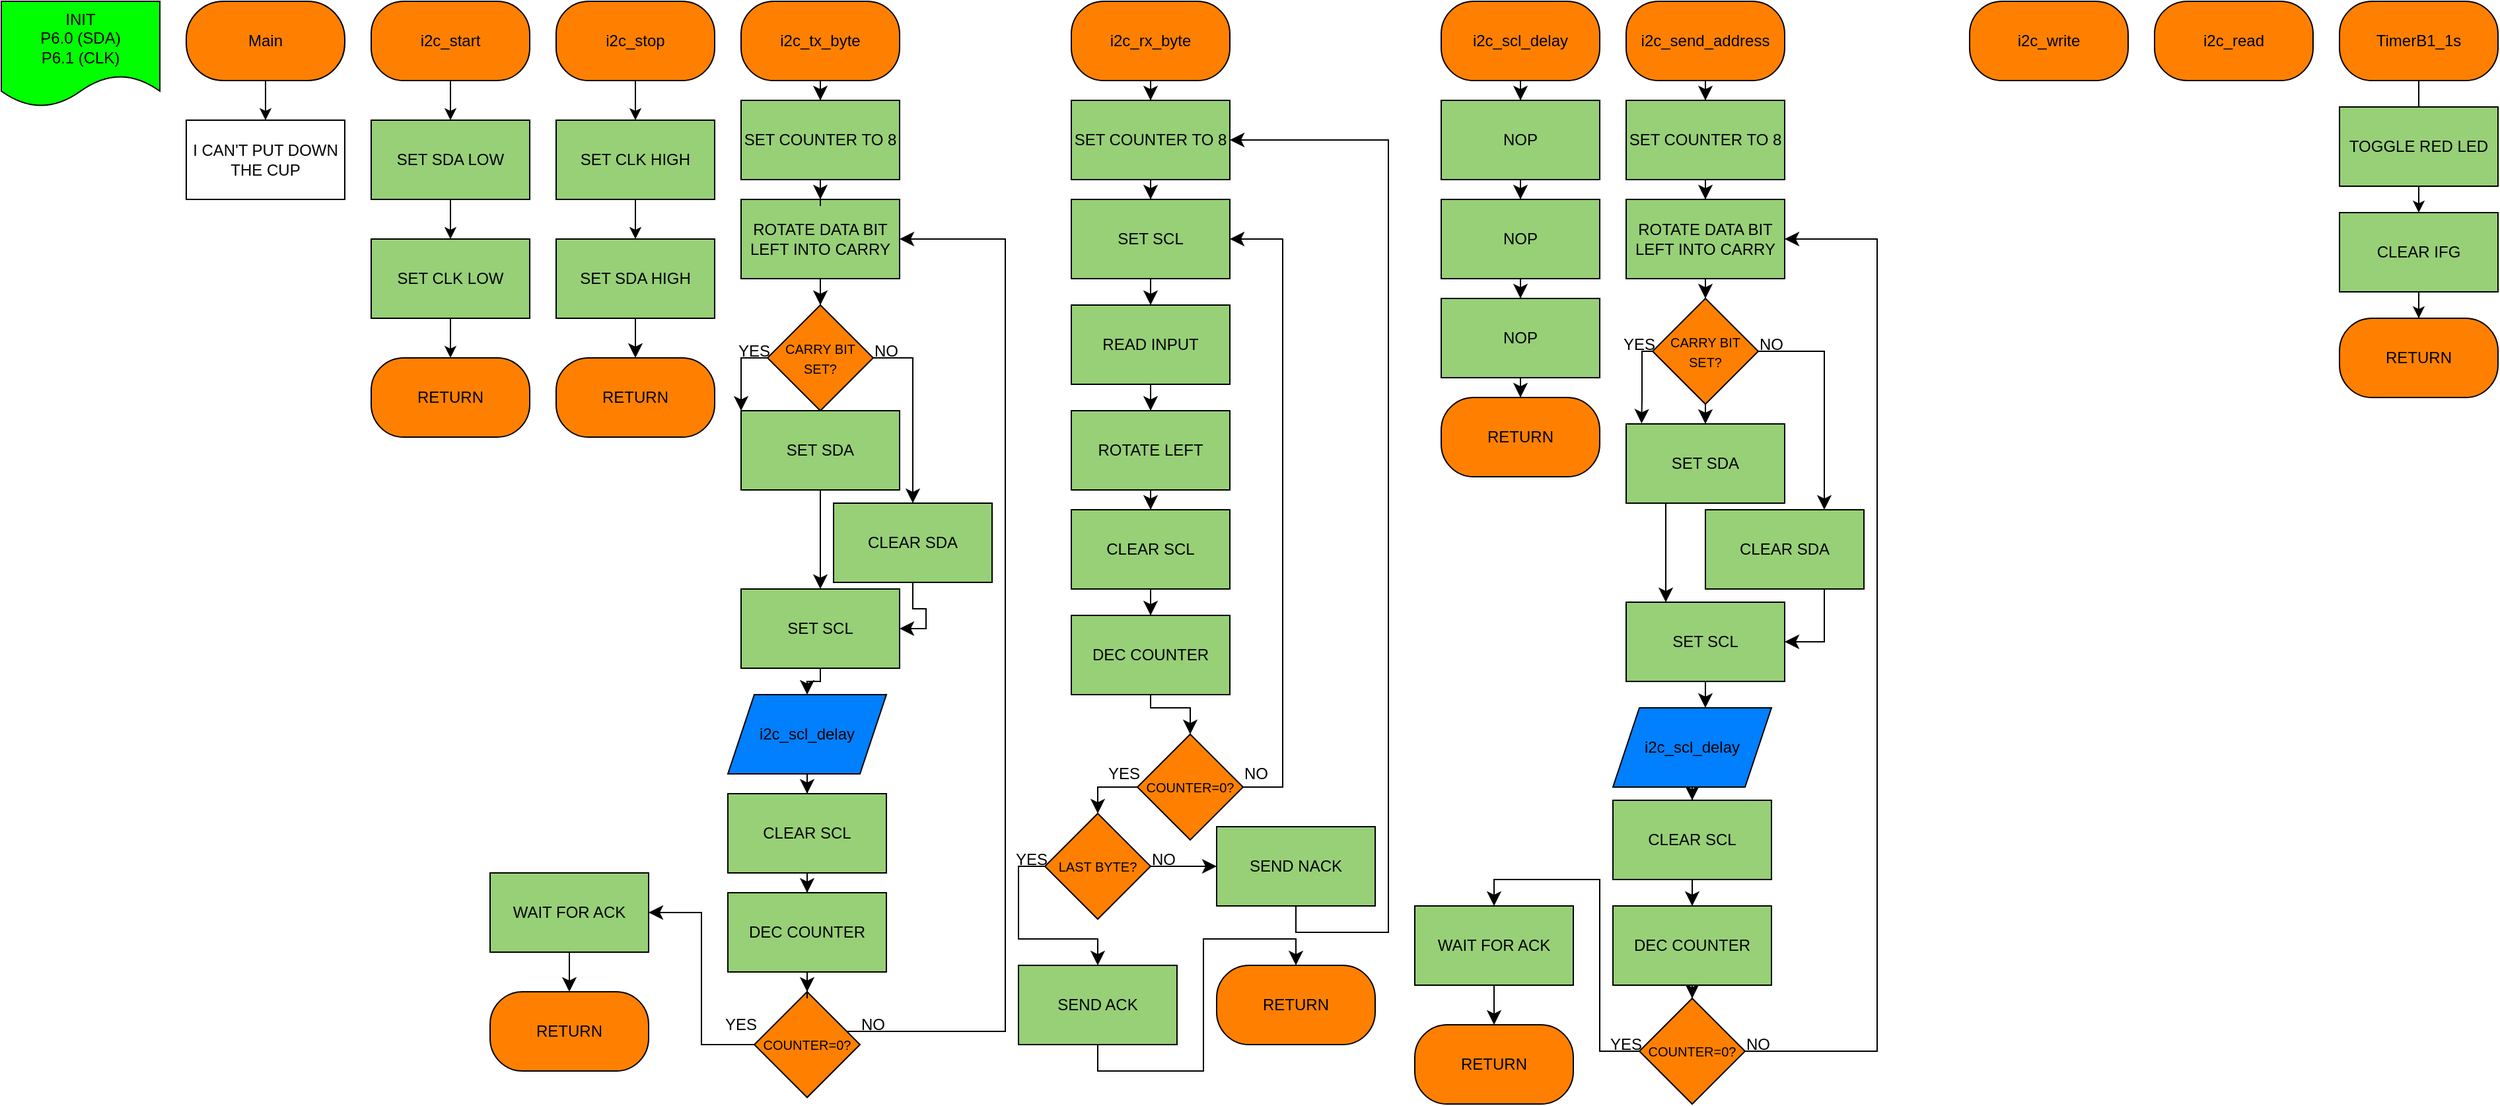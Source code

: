 <mxfile version="26.0.11">
  <diagram id="ZB9_9dqbAY-_XV-jaa4e" name="Page-1">
    <mxGraphModel dx="611" dy="388" grid="1" gridSize="10" guides="1" tooltips="1" connect="1" arrows="1" fold="1" page="1" pageScale="1" pageWidth="1100" pageHeight="850" math="0" shadow="0">
      <root>
        <mxCell id="0" />
        <mxCell id="1" parent="0" />
        <mxCell id="V0P0ZIPA3X6Gqzg_is91-1" value="I CAN&#39;T PUT DOWN THE CUP" style="rounded=0;whiteSpace=wrap;html=1;" parent="1" vertex="1">
          <mxGeometry x="140" y="105" width="120" height="60" as="geometry" />
        </mxCell>
        <mxCell id="RWEaB8NZT3KyRUcJoQo4-1" value="INIT&lt;div&gt;P6.0 (SDA)&lt;/div&gt;&lt;div&gt;P6.1 (CLK)&lt;/div&gt;" style="shape=document;whiteSpace=wrap;html=1;boundedLbl=1;fillColor=#00FF00;rounded=0;" parent="1" vertex="1">
          <mxGeometry y="15" width="120" height="80" as="geometry" />
        </mxCell>
        <mxCell id="RWEaB8NZT3KyRUcJoQo4-5" value="" style="edgeStyle=orthogonalEdgeStyle;rounded=0;orthogonalLoop=1;jettySize=auto;html=1;" parent="1" source="RWEaB8NZT3KyRUcJoQo4-2" target="V0P0ZIPA3X6Gqzg_is91-1" edge="1">
          <mxGeometry relative="1" as="geometry" />
        </mxCell>
        <mxCell id="RWEaB8NZT3KyRUcJoQo4-2" value="Main" style="rounded=1;whiteSpace=wrap;html=1;fillColor=#FF8000;arcSize=47;" parent="1" vertex="1">
          <mxGeometry x="140" y="15" width="120" height="60" as="geometry" />
        </mxCell>
        <mxCell id="RWEaB8NZT3KyRUcJoQo4-18" value="" style="edgeStyle=orthogonalEdgeStyle;rounded=0;orthogonalLoop=1;jettySize=auto;html=1;" parent="1" source="RWEaB8NZT3KyRUcJoQo4-3" target="RWEaB8NZT3KyRUcJoQo4-4" edge="1">
          <mxGeometry relative="1" as="geometry" />
        </mxCell>
        <mxCell id="RWEaB8NZT3KyRUcJoQo4-3" value="i2c_start" style="rounded=1;whiteSpace=wrap;html=1;fillColor=#FF8000;arcSize=41;" parent="1" vertex="1">
          <mxGeometry x="280" y="15" width="120" height="60" as="geometry" />
        </mxCell>
        <mxCell id="RWEaB8NZT3KyRUcJoQo4-19" value="" style="edgeStyle=orthogonalEdgeStyle;rounded=0;orthogonalLoop=1;jettySize=auto;html=1;" parent="1" source="RWEaB8NZT3KyRUcJoQo4-4" edge="1">
          <mxGeometry relative="1" as="geometry">
            <mxPoint x="340" y="195" as="targetPoint" />
          </mxGeometry>
        </mxCell>
        <mxCell id="RWEaB8NZT3KyRUcJoQo4-4" value="SET SDA LOW" style="rounded=0;whiteSpace=wrap;html=1;fillColor=#97D077;" parent="1" vertex="1">
          <mxGeometry x="280" y="105" width="120" height="60" as="geometry" />
        </mxCell>
        <mxCell id="RWEaB8NZT3KyRUcJoQo4-21" value="" style="edgeStyle=orthogonalEdgeStyle;rounded=0;orthogonalLoop=1;jettySize=auto;html=1;" parent="1" source="RWEaB8NZT3KyRUcJoQo4-7" target="RWEaB8NZT3KyRUcJoQo4-8" edge="1">
          <mxGeometry relative="1" as="geometry" />
        </mxCell>
        <mxCell id="RWEaB8NZT3KyRUcJoQo4-7" value="SET CLK LOW" style="rounded=0;whiteSpace=wrap;html=1;fillColor=#97D077;" parent="1" vertex="1">
          <mxGeometry x="280" y="195" width="120" height="60" as="geometry" />
        </mxCell>
        <mxCell id="RWEaB8NZT3KyRUcJoQo4-8" value="RETURN" style="rounded=1;whiteSpace=wrap;html=1;fillColor=#FF8000;arcSize=41;" parent="1" vertex="1">
          <mxGeometry x="280" y="285" width="120" height="60" as="geometry" />
        </mxCell>
        <mxCell id="RWEaB8NZT3KyRUcJoQo4-14" value="" style="edgeStyle=orthogonalEdgeStyle;rounded=0;orthogonalLoop=1;jettySize=auto;html=1;" parent="1" source="RWEaB8NZT3KyRUcJoQo4-9" target="RWEaB8NZT3KyRUcJoQo4-10" edge="1">
          <mxGeometry relative="1" as="geometry" />
        </mxCell>
        <mxCell id="RWEaB8NZT3KyRUcJoQo4-9" value="i2c_stop" style="rounded=1;whiteSpace=wrap;html=1;fillColor=#FF8000;arcSize=41;" parent="1" vertex="1">
          <mxGeometry x="420" y="15" width="120" height="60" as="geometry" />
        </mxCell>
        <mxCell id="RWEaB8NZT3KyRUcJoQo4-22" value="" style="edgeStyle=orthogonalEdgeStyle;rounded=0;orthogonalLoop=1;jettySize=auto;html=1;" parent="1" source="RWEaB8NZT3KyRUcJoQo4-10" target="RWEaB8NZT3KyRUcJoQo4-12" edge="1">
          <mxGeometry relative="1" as="geometry" />
        </mxCell>
        <mxCell id="RWEaB8NZT3KyRUcJoQo4-10" value="SET CLK HIGH" style="rounded=0;whiteSpace=wrap;html=1;fillColor=#97D077;" parent="1" vertex="1">
          <mxGeometry x="420" y="105" width="120" height="60" as="geometry" />
        </mxCell>
        <mxCell id="65lleJ2DIW4iTAMdxGEV-1" value="" style="edgeStyle=none;curved=1;rounded=0;orthogonalLoop=1;jettySize=auto;html=1;fontSize=12;startSize=8;endSize=8;" edge="1" parent="1" source="RWEaB8NZT3KyRUcJoQo4-12" target="RWEaB8NZT3KyRUcJoQo4-13">
          <mxGeometry relative="1" as="geometry" />
        </mxCell>
        <mxCell id="RWEaB8NZT3KyRUcJoQo4-12" value="SET SDA HIGH" style="rounded=0;whiteSpace=wrap;html=1;fillColor=#97D077;" parent="1" vertex="1">
          <mxGeometry x="420" y="195" width="120" height="60" as="geometry" />
        </mxCell>
        <mxCell id="RWEaB8NZT3KyRUcJoQo4-13" value="RETURN" style="rounded=1;whiteSpace=wrap;html=1;fillColor=#FF8000;arcSize=41;" parent="1" vertex="1">
          <mxGeometry x="420" y="285" width="120" height="60" as="geometry" />
        </mxCell>
        <mxCell id="65lleJ2DIW4iTAMdxGEV-54" value="" style="edgeStyle=orthogonalEdgeStyle;shape=connector;curved=0;rounded=0;orthogonalLoop=1;jettySize=auto;html=1;strokeColor=default;align=center;verticalAlign=middle;fontFamily=Helvetica;fontSize=12;fontColor=default;labelBackgroundColor=default;startSize=8;endArrow=classic;endSize=8;" edge="1" parent="1" source="RWEaB8NZT3KyRUcJoQo4-27" target="65lleJ2DIW4iTAMdxGEV-44">
          <mxGeometry relative="1" as="geometry" />
        </mxCell>
        <mxCell id="RWEaB8NZT3KyRUcJoQo4-27" value="i2c_tx_byte" style="rounded=1;whiteSpace=wrap;html=1;fillColor=#FF8000;arcSize=41;" parent="1" vertex="1">
          <mxGeometry x="560" y="15" width="120" height="60" as="geometry" />
        </mxCell>
        <mxCell id="65lleJ2DIW4iTAMdxGEV-97" style="edgeStyle=orthogonalEdgeStyle;shape=connector;curved=0;rounded=0;orthogonalLoop=1;jettySize=auto;html=1;entryX=0.5;entryY=0;entryDx=0;entryDy=0;strokeColor=default;align=center;verticalAlign=middle;fontFamily=Helvetica;fontSize=12;fontColor=default;labelBackgroundColor=default;startSize=8;endArrow=classic;endSize=8;" edge="1" parent="1" source="RWEaB8NZT3KyRUcJoQo4-28" target="65lleJ2DIW4iTAMdxGEV-60">
          <mxGeometry relative="1" as="geometry" />
        </mxCell>
        <mxCell id="RWEaB8NZT3KyRUcJoQo4-28" value="i2c_rx_byte" style="rounded=1;whiteSpace=wrap;html=1;fillColor=#FF8000;arcSize=41;" parent="1" vertex="1">
          <mxGeometry x="810" y="15" width="120" height="60" as="geometry" />
        </mxCell>
        <mxCell id="65lleJ2DIW4iTAMdxGEV-104" style="edgeStyle=orthogonalEdgeStyle;shape=connector;curved=0;rounded=0;orthogonalLoop=1;jettySize=auto;html=1;entryX=0.5;entryY=0;entryDx=0;entryDy=0;strokeColor=default;align=center;verticalAlign=middle;fontFamily=Helvetica;fontSize=12;fontColor=default;labelBackgroundColor=default;startSize=8;endArrow=classic;endSize=8;" edge="1" parent="1" source="RWEaB8NZT3KyRUcJoQo4-30" target="65lleJ2DIW4iTAMdxGEV-98">
          <mxGeometry relative="1" as="geometry" />
        </mxCell>
        <mxCell id="RWEaB8NZT3KyRUcJoQo4-30" value="i2c_scl_delay" style="rounded=1;whiteSpace=wrap;html=1;fillColor=#FF8000;arcSize=41;" parent="1" vertex="1">
          <mxGeometry x="1090" y="15" width="120" height="60" as="geometry" />
        </mxCell>
        <mxCell id="65lleJ2DIW4iTAMdxGEV-125" style="edgeStyle=orthogonalEdgeStyle;shape=connector;curved=0;rounded=0;orthogonalLoop=1;jettySize=auto;html=1;entryX=0.5;entryY=0;entryDx=0;entryDy=0;strokeColor=default;align=center;verticalAlign=middle;fontFamily=Helvetica;fontSize=12;fontColor=default;labelBackgroundColor=default;startSize=8;endArrow=classic;endSize=8;" edge="1" parent="1" source="RWEaB8NZT3KyRUcJoQo4-31" target="65lleJ2DIW4iTAMdxGEV-109">
          <mxGeometry relative="1" as="geometry" />
        </mxCell>
        <mxCell id="RWEaB8NZT3KyRUcJoQo4-31" value="i2c_send_address" style="rounded=1;whiteSpace=wrap;html=1;fillColor=#FF8000;arcSize=41;" parent="1" vertex="1">
          <mxGeometry x="1230" y="15" width="120" height="60" as="geometry" />
        </mxCell>
        <mxCell id="RWEaB8NZT3KyRUcJoQo4-32" value="i2c_write" style="rounded=1;whiteSpace=wrap;html=1;fillColor=#FF8000;arcSize=41;" parent="1" vertex="1">
          <mxGeometry x="1490" y="15" width="120" height="60" as="geometry" />
        </mxCell>
        <mxCell id="RWEaB8NZT3KyRUcJoQo4-33" value="i2c_read" style="rounded=1;whiteSpace=wrap;html=1;fillColor=#FF8000;arcSize=41;" parent="1" vertex="1">
          <mxGeometry x="1630" y="15" width="120" height="60" as="geometry" />
        </mxCell>
        <mxCell id="RWEaB8NZT3KyRUcJoQo4-38" value="" style="edgeStyle=orthogonalEdgeStyle;rounded=0;orthogonalLoop=1;jettySize=auto;html=1;" parent="1" source="RWEaB8NZT3KyRUcJoQo4-34" target="RWEaB8NZT3KyRUcJoQo4-36" edge="1">
          <mxGeometry relative="1" as="geometry" />
        </mxCell>
        <mxCell id="RWEaB8NZT3KyRUcJoQo4-34" value="TimerB1_1s" style="rounded=1;whiteSpace=wrap;html=1;fillColor=#FF8000;arcSize=41;" parent="1" vertex="1">
          <mxGeometry x="1770" y="15" width="120" height="60" as="geometry" />
        </mxCell>
        <mxCell id="RWEaB8NZT3KyRUcJoQo4-35" value="TOGGLE RED LED" style="rounded=0;whiteSpace=wrap;html=1;fillColor=#97D077;" parent="1" vertex="1">
          <mxGeometry x="1770" y="95" width="120" height="60" as="geometry" />
        </mxCell>
        <mxCell id="RWEaB8NZT3KyRUcJoQo4-39" value="" style="edgeStyle=orthogonalEdgeStyle;rounded=0;orthogonalLoop=1;jettySize=auto;html=1;" parent="1" source="RWEaB8NZT3KyRUcJoQo4-36" target="RWEaB8NZT3KyRUcJoQo4-37" edge="1">
          <mxGeometry relative="1" as="geometry" />
        </mxCell>
        <mxCell id="RWEaB8NZT3KyRUcJoQo4-36" value="CLEAR IFG" style="rounded=0;whiteSpace=wrap;html=1;fillColor=#97D077;" parent="1" vertex="1">
          <mxGeometry x="1770" y="175" width="120" height="60" as="geometry" />
        </mxCell>
        <mxCell id="RWEaB8NZT3KyRUcJoQo4-37" value="RETURN" style="rounded=1;whiteSpace=wrap;html=1;fillColor=#FF8000;arcSize=41;" parent="1" vertex="1">
          <mxGeometry x="1770" y="255" width="120" height="60" as="geometry" />
        </mxCell>
        <mxCell id="65lleJ2DIW4iTAMdxGEV-35" value="" style="edgeStyle=orthogonalEdgeStyle;shape=connector;curved=0;rounded=0;orthogonalLoop=1;jettySize=auto;html=1;strokeColor=default;align=center;verticalAlign=middle;fontFamily=Helvetica;fontSize=12;fontColor=default;labelBackgroundColor=default;startSize=8;endArrow=classic;endSize=8;entryX=0.5;entryY=0;entryDx=0;entryDy=0;" edge="1" parent="1" source="65lleJ2DIW4iTAMdxGEV-5" target="65lleJ2DIW4iTAMdxGEV-6">
          <mxGeometry relative="1" as="geometry" />
        </mxCell>
        <mxCell id="65lleJ2DIW4iTAMdxGEV-5" value="ROTATE DATA BIT&lt;div&gt;LEFT INTO CARRY&lt;/div&gt;" style="rounded=0;whiteSpace=wrap;html=1;fillColor=#97D077;" vertex="1" parent="1">
          <mxGeometry x="560" y="165" width="120" height="60" as="geometry" />
        </mxCell>
        <mxCell id="65lleJ2DIW4iTAMdxGEV-24" value="" style="edgeStyle=orthogonalEdgeStyle;orthogonalLoop=1;jettySize=auto;html=1;fontSize=12;startSize=8;endSize=8;exitX=0;exitY=0.5;exitDx=0;exitDy=0;rounded=0;curved=0;" edge="1" parent="1" source="65lleJ2DIW4iTAMdxGEV-6" target="65lleJ2DIW4iTAMdxGEV-8">
          <mxGeometry relative="1" as="geometry">
            <Array as="points">
              <mxPoint x="560" y="285" />
            </Array>
          </mxGeometry>
        </mxCell>
        <mxCell id="65lleJ2DIW4iTAMdxGEV-28" style="edgeStyle=orthogonalEdgeStyle;shape=connector;curved=0;rounded=0;orthogonalLoop=1;jettySize=auto;html=1;entryX=0.5;entryY=0;entryDx=0;entryDy=0;strokeColor=default;align=center;verticalAlign=middle;fontFamily=Helvetica;fontSize=12;fontColor=default;labelBackgroundColor=default;startSize=8;endArrow=classic;endSize=8;exitX=1;exitY=0.5;exitDx=0;exitDy=0;" edge="1" parent="1" source="65lleJ2DIW4iTAMdxGEV-6" target="65lleJ2DIW4iTAMdxGEV-10">
          <mxGeometry relative="1" as="geometry" />
        </mxCell>
        <mxCell id="65lleJ2DIW4iTAMdxGEV-6" value="&lt;font style=&quot;font-size: 10px;&quot;&gt;CARRY BIT SET?&lt;/font&gt;" style="rhombus;whiteSpace=wrap;html=1;fillColor=#FF8000;rounded=0;" vertex="1" parent="1">
          <mxGeometry x="580" y="245" width="80" height="80" as="geometry" />
        </mxCell>
        <mxCell id="65lleJ2DIW4iTAMdxGEV-30" style="edgeStyle=orthogonalEdgeStyle;shape=connector;curved=0;rounded=0;orthogonalLoop=1;jettySize=auto;html=1;entryX=0.5;entryY=0;entryDx=0;entryDy=0;strokeColor=default;align=center;verticalAlign=middle;fontFamily=Helvetica;fontSize=12;fontColor=default;labelBackgroundColor=default;startSize=8;endArrow=classic;endSize=8;" edge="1" parent="1" source="65lleJ2DIW4iTAMdxGEV-8" target="65lleJ2DIW4iTAMdxGEV-21">
          <mxGeometry relative="1" as="geometry" />
        </mxCell>
        <mxCell id="65lleJ2DIW4iTAMdxGEV-8" value="SET SDA" style="rounded=0;whiteSpace=wrap;html=1;fillColor=#97D077;" vertex="1" parent="1">
          <mxGeometry x="560" y="325" width="120" height="60" as="geometry" />
        </mxCell>
        <mxCell id="65lleJ2DIW4iTAMdxGEV-29" style="edgeStyle=orthogonalEdgeStyle;shape=connector;curved=0;rounded=0;orthogonalLoop=1;jettySize=auto;html=1;entryX=1;entryY=0.5;entryDx=0;entryDy=0;strokeColor=default;align=center;verticalAlign=middle;fontFamily=Helvetica;fontSize=12;fontColor=default;labelBackgroundColor=default;startSize=8;endArrow=classic;endSize=8;" edge="1" parent="1" source="65lleJ2DIW4iTAMdxGEV-10" target="65lleJ2DIW4iTAMdxGEV-21">
          <mxGeometry relative="1" as="geometry" />
        </mxCell>
        <mxCell id="65lleJ2DIW4iTAMdxGEV-10" value="CLEAR SDA" style="rounded=0;whiteSpace=wrap;html=1;fillColor=#97D077;" vertex="1" parent="1">
          <mxGeometry x="630" y="395" width="120" height="60" as="geometry" />
        </mxCell>
        <mxCell id="65lleJ2DIW4iTAMdxGEV-46" style="edgeStyle=orthogonalEdgeStyle;shape=connector;curved=0;rounded=0;orthogonalLoop=1;jettySize=auto;html=1;entryX=0.5;entryY=0;entryDx=0;entryDy=0;strokeColor=default;align=center;verticalAlign=middle;fontFamily=Helvetica;fontSize=12;fontColor=default;labelBackgroundColor=default;startSize=8;endArrow=classic;endSize=8;" edge="1" parent="1" source="65lleJ2DIW4iTAMdxGEV-11" target="65lleJ2DIW4iTAMdxGEV-12">
          <mxGeometry relative="1" as="geometry" />
        </mxCell>
        <mxCell id="65lleJ2DIW4iTAMdxGEV-11" value="i2c_scl_delay" style="shape=parallelogram;perimeter=parallelogramPerimeter;whiteSpace=wrap;html=1;fixedSize=1;fillColor=#007FFF;rounded=0;" vertex="1" parent="1">
          <mxGeometry x="550" y="540" width="120" height="60" as="geometry" />
        </mxCell>
        <mxCell id="65lleJ2DIW4iTAMdxGEV-69" style="edgeStyle=orthogonalEdgeStyle;shape=connector;curved=0;rounded=0;orthogonalLoop=1;jettySize=auto;html=1;entryX=0.5;entryY=0;entryDx=0;entryDy=0;strokeColor=default;align=center;verticalAlign=middle;fontFamily=Helvetica;fontSize=12;fontColor=default;labelBackgroundColor=default;startSize=8;endArrow=classic;endSize=8;" edge="1" parent="1" source="65lleJ2DIW4iTAMdxGEV-12" target="65lleJ2DIW4iTAMdxGEV-68">
          <mxGeometry relative="1" as="geometry" />
        </mxCell>
        <mxCell id="65lleJ2DIW4iTAMdxGEV-12" value="CLEAR SCL" style="rounded=0;whiteSpace=wrap;html=1;fillColor=#97D077;" vertex="1" parent="1">
          <mxGeometry x="550" y="615" width="120" height="60" as="geometry" />
        </mxCell>
        <mxCell id="65lleJ2DIW4iTAMdxGEV-13" value="YES&lt;span style=&quot;color: rgba(0, 0, 0, 0); font-family: monospace; font-size: 0px; text-align: start; text-wrap-mode: nowrap;&quot;&gt;%3CmxGraphModel%3E%3Croot%3E%3CmxCell%20id%3D%220%22%2F%3E%3CmxCell%20id%3D%221%22%20parent%3D%220%22%2F%3E%3CmxCell%20id%3D%222%22%20value%3D%22SET%20SCL%22%20style%3D%22rounded%3D0%3BwhiteSpace%3Dwrap%3Bhtml%3D1%3BfillColor%3D%2397D077%3B%22%20vertex%3D%221%22%20parent%3D%221%22%3E%3CmxGeometry%20x%3D%22560%22%20y%3D%22600%22%20width%3D%22120%22%20height%3D%2260%22%20as%3D%22geometry%22%2F%3E%3C%2FmxCell%3E%3C%2Froot%3E%3C%2FmxGraphModel%3E&lt;/span&gt;" style="text;html=1;align=center;verticalAlign=middle;whiteSpace=wrap;rounded=0;" vertex="1" parent="1">
          <mxGeometry x="540" y="265" width="60" height="30" as="geometry" />
        </mxCell>
        <mxCell id="65lleJ2DIW4iTAMdxGEV-14" value="NO" style="text;html=1;align=center;verticalAlign=middle;whiteSpace=wrap;rounded=0;" vertex="1" parent="1">
          <mxGeometry x="640" y="265" width="60" height="30" as="geometry" />
        </mxCell>
        <mxCell id="65lleJ2DIW4iTAMdxGEV-38" style="edgeStyle=orthogonalEdgeStyle;shape=connector;curved=0;rounded=0;orthogonalLoop=1;jettySize=auto;html=1;entryX=0.5;entryY=0;entryDx=0;entryDy=0;strokeColor=default;align=center;verticalAlign=middle;fontFamily=Helvetica;fontSize=12;fontColor=default;labelBackgroundColor=default;startSize=8;endArrow=classic;endSize=8;" edge="1" parent="1" source="65lleJ2DIW4iTAMdxGEV-21" target="65lleJ2DIW4iTAMdxGEV-11">
          <mxGeometry relative="1" as="geometry">
            <Array as="points">
              <mxPoint x="620" y="530" />
              <mxPoint x="610" y="530" />
            </Array>
          </mxGeometry>
        </mxCell>
        <mxCell id="65lleJ2DIW4iTAMdxGEV-21" value="SET SCL" style="rounded=0;whiteSpace=wrap;html=1;fillColor=#97D077;" vertex="1" parent="1">
          <mxGeometry x="560" y="460" width="120" height="60" as="geometry" />
        </mxCell>
        <mxCell id="65lleJ2DIW4iTAMdxGEV-40" style="edgeStyle=orthogonalEdgeStyle;shape=connector;curved=0;rounded=0;orthogonalLoop=1;jettySize=auto;html=1;entryX=0.5;entryY=0;entryDx=0;entryDy=0;strokeColor=default;align=center;verticalAlign=middle;fontFamily=Helvetica;fontSize=12;fontColor=default;labelBackgroundColor=default;startSize=8;endArrow=classic;endSize=8;" edge="1" parent="1" source="65lleJ2DIW4iTAMdxGEV-31" target="65lleJ2DIW4iTAMdxGEV-32">
          <mxGeometry relative="1" as="geometry" />
        </mxCell>
        <mxCell id="65lleJ2DIW4iTAMdxGEV-31" value="WAIT FOR ACK" style="rounded=0;whiteSpace=wrap;html=1;fillColor=#97D077;" vertex="1" parent="1">
          <mxGeometry x="370" y="675" width="120" height="60" as="geometry" />
        </mxCell>
        <mxCell id="65lleJ2DIW4iTAMdxGEV-32" value="RETURN" style="rounded=1;whiteSpace=wrap;html=1;fillColor=#FF8000;arcSize=41;" vertex="1" parent="1">
          <mxGeometry x="370" y="765" width="120" height="60" as="geometry" />
        </mxCell>
        <mxCell id="65lleJ2DIW4iTAMdxGEV-50" style="edgeStyle=orthogonalEdgeStyle;shape=connector;curved=0;rounded=0;orthogonalLoop=1;jettySize=auto;html=1;entryX=1;entryY=0.5;entryDx=0;entryDy=0;strokeColor=default;align=center;verticalAlign=middle;fontFamily=Helvetica;fontSize=12;fontColor=default;labelBackgroundColor=default;startSize=8;endArrow=classic;endSize=8;" edge="1" parent="1" source="65lleJ2DIW4iTAMdxGEV-43" target="65lleJ2DIW4iTAMdxGEV-31">
          <mxGeometry relative="1" as="geometry" />
        </mxCell>
        <mxCell id="65lleJ2DIW4iTAMdxGEV-51" style="edgeStyle=orthogonalEdgeStyle;shape=connector;curved=0;rounded=0;orthogonalLoop=1;jettySize=auto;html=1;entryX=1;entryY=0.5;entryDx=0;entryDy=0;strokeColor=default;align=center;verticalAlign=middle;fontFamily=Helvetica;fontSize=12;fontColor=default;labelBackgroundColor=default;startSize=8;endArrow=classic;endSize=8;" edge="1" parent="1" source="65lleJ2DIW4iTAMdxGEV-43" target="65lleJ2DIW4iTAMdxGEV-5">
          <mxGeometry relative="1" as="geometry">
            <Array as="points">
              <mxPoint x="760" y="795" />
              <mxPoint x="760" y="195" />
            </Array>
          </mxGeometry>
        </mxCell>
        <mxCell id="65lleJ2DIW4iTAMdxGEV-43" value="&lt;span style=&quot;font-size: 10px;&quot;&gt;COUNTER=0?&lt;/span&gt;" style="rhombus;whiteSpace=wrap;html=1;fillColor=#FF8000;rounded=0;" vertex="1" parent="1">
          <mxGeometry x="570" y="765" width="80" height="80" as="geometry" />
        </mxCell>
        <mxCell id="65lleJ2DIW4iTAMdxGEV-56" style="edgeStyle=orthogonalEdgeStyle;shape=connector;curved=0;rounded=0;orthogonalLoop=1;jettySize=auto;html=1;entryX=0.5;entryY=0;entryDx=0;entryDy=0;strokeColor=default;align=center;verticalAlign=middle;fontFamily=Helvetica;fontSize=12;fontColor=default;labelBackgroundColor=default;startSize=8;endArrow=classic;endSize=8;" edge="1" parent="1" source="65lleJ2DIW4iTAMdxGEV-44" target="65lleJ2DIW4iTAMdxGEV-5">
          <mxGeometry relative="1" as="geometry" />
        </mxCell>
        <mxCell id="65lleJ2DIW4iTAMdxGEV-44" value="SET COUNTER TO 8" style="rounded=0;whiteSpace=wrap;html=1;fillColor=#97D077;" vertex="1" parent="1">
          <mxGeometry x="560" y="90" width="120" height="60" as="geometry" />
        </mxCell>
        <mxCell id="65lleJ2DIW4iTAMdxGEV-52" value="NO" style="text;html=1;align=center;verticalAlign=middle;whiteSpace=wrap;rounded=0;" vertex="1" parent="1">
          <mxGeometry x="630" y="775" width="60" height="30" as="geometry" />
        </mxCell>
        <mxCell id="65lleJ2DIW4iTAMdxGEV-53" value="YES&lt;span style=&quot;color: rgba(0, 0, 0, 0); font-family: monospace; font-size: 0px; text-align: start; text-wrap-mode: nowrap;&quot;&gt;%3CmxGraphModel%3E%3Croot%3E%3CmxCell%20id%3D%220%22%2F%3E%3CmxCell%20id%3D%221%22%20parent%3D%220%22%2F%3E%3CmxCell%20id%3D%222%22%20value%3D%22SET%20SCL%22%20style%3D%22rounded%3D0%3BwhiteSpace%3Dwrap%3Bhtml%3D1%3BfillColor%3D%2397D077%3B%22%20vertex%3D%221%22%20parent%3D%221%22%3E%3CmxGeometry%20x%3D%22560%22%20y%3D%22600%22%20width%3D%22120%22%20height%3D%2260%22%20as%3D%22geometry%22%2F%3E%3C%2FmxCell%3E%3C%2Froot%3E%3C%2FmxGraphModel%3E&lt;/span&gt;" style="text;html=1;align=center;verticalAlign=middle;whiteSpace=wrap;rounded=0;" vertex="1" parent="1">
          <mxGeometry x="530" y="775" width="60" height="30" as="geometry" />
        </mxCell>
        <mxCell id="65lleJ2DIW4iTAMdxGEV-96" style="edgeStyle=orthogonalEdgeStyle;shape=connector;curved=0;rounded=0;orthogonalLoop=1;jettySize=auto;html=1;entryX=0.5;entryY=0;entryDx=0;entryDy=0;strokeColor=default;align=center;verticalAlign=middle;fontFamily=Helvetica;fontSize=12;fontColor=default;labelBackgroundColor=default;startSize=8;endArrow=classic;endSize=8;" edge="1" parent="1" source="65lleJ2DIW4iTAMdxGEV-60" target="65lleJ2DIW4iTAMdxGEV-61">
          <mxGeometry relative="1" as="geometry" />
        </mxCell>
        <mxCell id="65lleJ2DIW4iTAMdxGEV-60" value="SET COUNTER TO 8" style="rounded=0;whiteSpace=wrap;html=1;fillColor=#97D077;" vertex="1" parent="1">
          <mxGeometry x="810" y="90" width="120" height="60" as="geometry" />
        </mxCell>
        <mxCell id="65lleJ2DIW4iTAMdxGEV-95" style="edgeStyle=orthogonalEdgeStyle;shape=connector;curved=0;rounded=0;orthogonalLoop=1;jettySize=auto;html=1;entryX=0.5;entryY=0;entryDx=0;entryDy=0;strokeColor=default;align=center;verticalAlign=middle;fontFamily=Helvetica;fontSize=12;fontColor=default;labelBackgroundColor=default;startSize=8;endArrow=classic;endSize=8;" edge="1" parent="1" source="65lleJ2DIW4iTAMdxGEV-61" target="65lleJ2DIW4iTAMdxGEV-62">
          <mxGeometry relative="1" as="geometry" />
        </mxCell>
        <mxCell id="65lleJ2DIW4iTAMdxGEV-61" value="SET SCL" style="rounded=0;whiteSpace=wrap;html=1;fillColor=#97D077;" vertex="1" parent="1">
          <mxGeometry x="810" y="165" width="120" height="60" as="geometry" />
        </mxCell>
        <mxCell id="65lleJ2DIW4iTAMdxGEV-94" style="edgeStyle=orthogonalEdgeStyle;shape=connector;curved=0;rounded=0;orthogonalLoop=1;jettySize=auto;html=1;entryX=0.5;entryY=0;entryDx=0;entryDy=0;strokeColor=default;align=center;verticalAlign=middle;fontFamily=Helvetica;fontSize=12;fontColor=default;labelBackgroundColor=default;startSize=8;endArrow=classic;endSize=8;" edge="1" parent="1" source="65lleJ2DIW4iTAMdxGEV-62" target="65lleJ2DIW4iTAMdxGEV-63">
          <mxGeometry relative="1" as="geometry" />
        </mxCell>
        <mxCell id="65lleJ2DIW4iTAMdxGEV-62" value="READ INPUT" style="rounded=0;whiteSpace=wrap;html=1;fillColor=#97D077;" vertex="1" parent="1">
          <mxGeometry x="810" y="245" width="120" height="60" as="geometry" />
        </mxCell>
        <mxCell id="65lleJ2DIW4iTAMdxGEV-93" style="edgeStyle=orthogonalEdgeStyle;shape=connector;curved=0;rounded=0;orthogonalLoop=1;jettySize=auto;html=1;entryX=0.5;entryY=0;entryDx=0;entryDy=0;strokeColor=default;align=center;verticalAlign=middle;fontFamily=Helvetica;fontSize=12;fontColor=default;labelBackgroundColor=default;startSize=8;endArrow=classic;endSize=8;" edge="1" parent="1" source="65lleJ2DIW4iTAMdxGEV-63" target="65lleJ2DIW4iTAMdxGEV-66">
          <mxGeometry relative="1" as="geometry" />
        </mxCell>
        <mxCell id="65lleJ2DIW4iTAMdxGEV-63" value="ROTATE LEFT" style="rounded=0;whiteSpace=wrap;html=1;fillColor=#97D077;" vertex="1" parent="1">
          <mxGeometry x="810" y="325" width="120" height="60" as="geometry" />
        </mxCell>
        <mxCell id="65lleJ2DIW4iTAMdxGEV-81" style="edgeStyle=orthogonalEdgeStyle;shape=connector;curved=0;rounded=0;orthogonalLoop=1;jettySize=auto;html=1;entryX=1;entryY=0.5;entryDx=0;entryDy=0;strokeColor=default;align=center;verticalAlign=middle;fontFamily=Helvetica;fontSize=12;fontColor=default;labelBackgroundColor=default;startSize=8;endArrow=classic;endSize=8;" edge="1" parent="1" source="65lleJ2DIW4iTAMdxGEV-65" target="65lleJ2DIW4iTAMdxGEV-61">
          <mxGeometry relative="1" as="geometry">
            <Array as="points">
              <mxPoint x="970" y="610" />
              <mxPoint x="970" y="195" />
            </Array>
          </mxGeometry>
        </mxCell>
        <mxCell id="65lleJ2DIW4iTAMdxGEV-83" style="edgeStyle=orthogonalEdgeStyle;shape=connector;curved=0;rounded=0;orthogonalLoop=1;jettySize=auto;html=1;entryX=0.5;entryY=0;entryDx=0;entryDy=0;strokeColor=default;align=center;verticalAlign=middle;fontFamily=Helvetica;fontSize=12;fontColor=default;labelBackgroundColor=default;startSize=8;endArrow=classic;endSize=8;exitX=0;exitY=0.5;exitDx=0;exitDy=0;" edge="1" parent="1" source="65lleJ2DIW4iTAMdxGEV-65" target="65lleJ2DIW4iTAMdxGEV-74">
          <mxGeometry relative="1" as="geometry" />
        </mxCell>
        <mxCell id="65lleJ2DIW4iTAMdxGEV-65" value="&lt;span style=&quot;font-size: 10px;&quot;&gt;COUNTER=0?&lt;/span&gt;" style="rhombus;whiteSpace=wrap;html=1;fillColor=#FF8000;rounded=0;" vertex="1" parent="1">
          <mxGeometry x="860" y="570" width="80" height="80" as="geometry" />
        </mxCell>
        <mxCell id="65lleJ2DIW4iTAMdxGEV-92" style="edgeStyle=orthogonalEdgeStyle;shape=connector;curved=0;rounded=0;orthogonalLoop=1;jettySize=auto;html=1;entryX=0.5;entryY=0;entryDx=0;entryDy=0;strokeColor=default;align=center;verticalAlign=middle;fontFamily=Helvetica;fontSize=12;fontColor=default;labelBackgroundColor=default;startSize=8;endArrow=classic;endSize=8;" edge="1" parent="1" source="65lleJ2DIW4iTAMdxGEV-66" target="65lleJ2DIW4iTAMdxGEV-72">
          <mxGeometry relative="1" as="geometry" />
        </mxCell>
        <mxCell id="65lleJ2DIW4iTAMdxGEV-66" value="CLEAR SCL" style="rounded=0;whiteSpace=wrap;html=1;fillColor=#97D077;" vertex="1" parent="1">
          <mxGeometry x="810" y="400" width="120" height="60" as="geometry" />
        </mxCell>
        <mxCell id="65lleJ2DIW4iTAMdxGEV-71" style="edgeStyle=orthogonalEdgeStyle;shape=connector;curved=0;rounded=0;orthogonalLoop=1;jettySize=auto;html=1;entryX=0.5;entryY=0;entryDx=0;entryDy=0;strokeColor=default;align=center;verticalAlign=middle;fontFamily=Helvetica;fontSize=12;fontColor=default;labelBackgroundColor=default;startSize=8;endArrow=classic;endSize=8;" edge="1" parent="1" source="65lleJ2DIW4iTAMdxGEV-68" target="65lleJ2DIW4iTAMdxGEV-43">
          <mxGeometry relative="1" as="geometry" />
        </mxCell>
        <mxCell id="65lleJ2DIW4iTAMdxGEV-68" value="DEC COUNTER" style="rounded=0;whiteSpace=wrap;html=1;fillColor=#97D077;" vertex="1" parent="1">
          <mxGeometry x="550" y="690" width="120" height="60" as="geometry" />
        </mxCell>
        <mxCell id="65lleJ2DIW4iTAMdxGEV-90" style="edgeStyle=orthogonalEdgeStyle;shape=connector;curved=0;rounded=0;orthogonalLoop=1;jettySize=auto;html=1;entryX=0.5;entryY=0;entryDx=0;entryDy=0;strokeColor=default;align=center;verticalAlign=middle;fontFamily=Helvetica;fontSize=12;fontColor=default;labelBackgroundColor=default;startSize=8;endArrow=classic;endSize=8;" edge="1" parent="1" source="65lleJ2DIW4iTAMdxGEV-72" target="65lleJ2DIW4iTAMdxGEV-65">
          <mxGeometry relative="1" as="geometry">
            <Array as="points">
              <mxPoint x="870" y="550" />
              <mxPoint x="900" y="550" />
            </Array>
          </mxGeometry>
        </mxCell>
        <mxCell id="65lleJ2DIW4iTAMdxGEV-72" value="DEC COUNTER" style="rounded=0;whiteSpace=wrap;html=1;fillColor=#97D077;" vertex="1" parent="1">
          <mxGeometry x="810" y="480" width="120" height="60" as="geometry" />
        </mxCell>
        <mxCell id="65lleJ2DIW4iTAMdxGEV-78" style="edgeStyle=orthogonalEdgeStyle;shape=connector;curved=0;rounded=0;orthogonalLoop=1;jettySize=auto;html=1;entryX=0.5;entryY=0;entryDx=0;entryDy=0;strokeColor=default;align=center;verticalAlign=middle;fontFamily=Helvetica;fontSize=12;fontColor=default;labelBackgroundColor=default;startSize=8;endArrow=classic;endSize=8;exitX=0;exitY=0.5;exitDx=0;exitDy=0;" edge="1" parent="1" source="65lleJ2DIW4iTAMdxGEV-74" target="65lleJ2DIW4iTAMdxGEV-75">
          <mxGeometry relative="1" as="geometry">
            <Array as="points">
              <mxPoint x="770" y="670" />
              <mxPoint x="770" y="725" />
              <mxPoint x="830" y="725" />
            </Array>
          </mxGeometry>
        </mxCell>
        <mxCell id="65lleJ2DIW4iTAMdxGEV-88" style="edgeStyle=orthogonalEdgeStyle;shape=connector;curved=0;rounded=0;orthogonalLoop=1;jettySize=auto;html=1;entryX=0;entryY=0.5;entryDx=0;entryDy=0;strokeColor=default;align=center;verticalAlign=middle;fontFamily=Helvetica;fontSize=12;fontColor=default;labelBackgroundColor=default;startSize=8;endArrow=classic;endSize=8;" edge="1" parent="1" source="65lleJ2DIW4iTAMdxGEV-74" target="65lleJ2DIW4iTAMdxGEV-87">
          <mxGeometry relative="1" as="geometry" />
        </mxCell>
        <mxCell id="65lleJ2DIW4iTAMdxGEV-74" value="&lt;span style=&quot;font-size: 10px;&quot;&gt;LAST BYTE?&lt;/span&gt;" style="rhombus;whiteSpace=wrap;html=1;fillColor=#FF8000;rounded=0;" vertex="1" parent="1">
          <mxGeometry x="790" y="630" width="80" height="80" as="geometry" />
        </mxCell>
        <mxCell id="65lleJ2DIW4iTAMdxGEV-77" style="edgeStyle=orthogonalEdgeStyle;shape=connector;curved=0;rounded=0;orthogonalLoop=1;jettySize=auto;html=1;entryX=0.5;entryY=0;entryDx=0;entryDy=0;strokeColor=default;align=center;verticalAlign=middle;fontFamily=Helvetica;fontSize=12;fontColor=default;labelBackgroundColor=default;startSize=8;endArrow=classic;endSize=8;exitX=0.5;exitY=1;exitDx=0;exitDy=0;" edge="1" parent="1" source="65lleJ2DIW4iTAMdxGEV-75" target="65lleJ2DIW4iTAMdxGEV-76">
          <mxGeometry relative="1" as="geometry" />
        </mxCell>
        <mxCell id="65lleJ2DIW4iTAMdxGEV-75" value="SEND ACK" style="rounded=0;whiteSpace=wrap;html=1;fillColor=#97D077;" vertex="1" parent="1">
          <mxGeometry x="770" y="745" width="120" height="60" as="geometry" />
        </mxCell>
        <mxCell id="65lleJ2DIW4iTAMdxGEV-76" value="RETURN" style="rounded=1;whiteSpace=wrap;html=1;fillColor=#FF8000;arcSize=41;" vertex="1" parent="1">
          <mxGeometry x="920" y="745" width="120" height="60" as="geometry" />
        </mxCell>
        <mxCell id="65lleJ2DIW4iTAMdxGEV-82" value="NO" style="text;html=1;align=center;verticalAlign=middle;whiteSpace=wrap;rounded=0;" vertex="1" parent="1">
          <mxGeometry x="920" y="585" width="60" height="30" as="geometry" />
        </mxCell>
        <mxCell id="65lleJ2DIW4iTAMdxGEV-84" value="YES&lt;span style=&quot;color: rgba(0, 0, 0, 0); font-family: monospace; font-size: 0px; text-align: start; text-wrap-mode: nowrap;&quot;&gt;%3CmxGraphModel%3E%3Croot%3E%3CmxCell%20id%3D%220%22%2F%3E%3CmxCell%20id%3D%221%22%20parent%3D%220%22%2F%3E%3CmxCell%20id%3D%222%22%20value%3D%22SET%20SCL%22%20style%3D%22rounded%3D0%3BwhiteSpace%3Dwrap%3Bhtml%3D1%3BfillColor%3D%2397D077%3B%22%20vertex%3D%221%22%20parent%3D%221%22%3E%3CmxGeometry%20x%3D%22560%22%20y%3D%22600%22%20width%3D%22120%22%20height%3D%2260%22%20as%3D%22geometry%22%2F%3E%3C%2FmxCell%3E%3C%2Froot%3E%3C%2FmxGraphModel%3E&lt;/span&gt;" style="text;html=1;align=center;verticalAlign=middle;whiteSpace=wrap;rounded=0;" vertex="1" parent="1">
          <mxGeometry x="820" y="585" width="60" height="30" as="geometry" />
        </mxCell>
        <mxCell id="65lleJ2DIW4iTAMdxGEV-85" value="NO" style="text;html=1;align=center;verticalAlign=middle;whiteSpace=wrap;rounded=0;" vertex="1" parent="1">
          <mxGeometry x="850" y="650" width="60" height="30" as="geometry" />
        </mxCell>
        <mxCell id="65lleJ2DIW4iTAMdxGEV-86" value="YES&lt;span style=&quot;color: rgba(0, 0, 0, 0); font-family: monospace; font-size: 0px; text-align: start; text-wrap-mode: nowrap;&quot;&gt;%3CmxGraphModel%3E%3Croot%3E%3CmxCell%20id%3D%220%22%2F%3E%3CmxCell%20id%3D%221%22%20parent%3D%220%22%2F%3E%3CmxCell%20id%3D%222%22%20value%3D%22SET%20SCL%22%20style%3D%22rounded%3D0%3BwhiteSpace%3Dwrap%3Bhtml%3D1%3BfillColor%3D%2397D077%3B%22%20vertex%3D%221%22%20parent%3D%221%22%3E%3CmxGeometry%20x%3D%22560%22%20y%3D%22600%22%20width%3D%22120%22%20height%3D%2260%22%20as%3D%22geometry%22%2F%3E%3C%2FmxCell%3E%3C%2Froot%3E%3C%2FmxGraphModel%3E&lt;/span&gt;" style="text;html=1;align=center;verticalAlign=middle;whiteSpace=wrap;rounded=0;" vertex="1" parent="1">
          <mxGeometry x="750" y="650" width="60" height="30" as="geometry" />
        </mxCell>
        <mxCell id="65lleJ2DIW4iTAMdxGEV-89" style="edgeStyle=orthogonalEdgeStyle;shape=connector;curved=0;rounded=0;orthogonalLoop=1;jettySize=auto;html=1;entryX=1;entryY=0.5;entryDx=0;entryDy=0;strokeColor=default;align=center;verticalAlign=middle;fontFamily=Helvetica;fontSize=12;fontColor=default;labelBackgroundColor=default;startSize=8;endArrow=classic;endSize=8;exitX=0.5;exitY=1;exitDx=0;exitDy=0;" edge="1" parent="1" source="65lleJ2DIW4iTAMdxGEV-87" target="65lleJ2DIW4iTAMdxGEV-60">
          <mxGeometry relative="1" as="geometry">
            <Array as="points">
              <mxPoint x="980" y="720" />
              <mxPoint x="1050" y="720" />
              <mxPoint x="1050" y="120" />
            </Array>
          </mxGeometry>
        </mxCell>
        <mxCell id="65lleJ2DIW4iTAMdxGEV-87" value="SEND NACK" style="rounded=0;whiteSpace=wrap;html=1;fillColor=#97D077;" vertex="1" parent="1">
          <mxGeometry x="920" y="640" width="120" height="60" as="geometry" />
        </mxCell>
        <mxCell id="65lleJ2DIW4iTAMdxGEV-107" style="edgeStyle=orthogonalEdgeStyle;shape=connector;curved=0;rounded=0;orthogonalLoop=1;jettySize=auto;html=1;entryX=0.5;entryY=0;entryDx=0;entryDy=0;strokeColor=default;align=center;verticalAlign=middle;fontFamily=Helvetica;fontSize=12;fontColor=default;labelBackgroundColor=default;startSize=8;endArrow=classic;endSize=8;" edge="1" parent="1" source="65lleJ2DIW4iTAMdxGEV-98" target="65lleJ2DIW4iTAMdxGEV-99">
          <mxGeometry relative="1" as="geometry" />
        </mxCell>
        <mxCell id="65lleJ2DIW4iTAMdxGEV-98" value="NOP" style="rounded=0;whiteSpace=wrap;html=1;fillColor=#97D077;" vertex="1" parent="1">
          <mxGeometry x="1090" y="90" width="120" height="60" as="geometry" />
        </mxCell>
        <mxCell id="65lleJ2DIW4iTAMdxGEV-106" style="edgeStyle=orthogonalEdgeStyle;shape=connector;curved=0;rounded=0;orthogonalLoop=1;jettySize=auto;html=1;entryX=0.5;entryY=0;entryDx=0;entryDy=0;strokeColor=default;align=center;verticalAlign=middle;fontFamily=Helvetica;fontSize=12;fontColor=default;labelBackgroundColor=default;startSize=8;endArrow=classic;endSize=8;" edge="1" parent="1" source="65lleJ2DIW4iTAMdxGEV-99" target="65lleJ2DIW4iTAMdxGEV-100">
          <mxGeometry relative="1" as="geometry" />
        </mxCell>
        <mxCell id="65lleJ2DIW4iTAMdxGEV-99" value="NOP" style="rounded=0;whiteSpace=wrap;html=1;fillColor=#97D077;" vertex="1" parent="1">
          <mxGeometry x="1090" y="165" width="120" height="60" as="geometry" />
        </mxCell>
        <mxCell id="65lleJ2DIW4iTAMdxGEV-108" style="edgeStyle=orthogonalEdgeStyle;shape=connector;curved=0;rounded=0;orthogonalLoop=1;jettySize=auto;html=1;entryX=0.5;entryY=0;entryDx=0;entryDy=0;strokeColor=default;align=center;verticalAlign=middle;fontFamily=Helvetica;fontSize=12;fontColor=default;labelBackgroundColor=default;startSize=8;endArrow=classic;endSize=8;" edge="1" parent="1" source="65lleJ2DIW4iTAMdxGEV-100" target="65lleJ2DIW4iTAMdxGEV-101">
          <mxGeometry relative="1" as="geometry" />
        </mxCell>
        <mxCell id="65lleJ2DIW4iTAMdxGEV-100" value="NOP" style="rounded=0;whiteSpace=wrap;html=1;fillColor=#97D077;" vertex="1" parent="1">
          <mxGeometry x="1090" y="240" width="120" height="60" as="geometry" />
        </mxCell>
        <mxCell id="65lleJ2DIW4iTAMdxGEV-101" value="RETURN" style="rounded=1;whiteSpace=wrap;html=1;fillColor=#FF8000;arcSize=41;" vertex="1" parent="1">
          <mxGeometry x="1090" y="315" width="120" height="60" as="geometry" />
        </mxCell>
        <mxCell id="65lleJ2DIW4iTAMdxGEV-126" style="edgeStyle=orthogonalEdgeStyle;shape=connector;curved=0;rounded=0;orthogonalLoop=1;jettySize=auto;html=1;entryX=0.5;entryY=0;entryDx=0;entryDy=0;strokeColor=default;align=center;verticalAlign=middle;fontFamily=Helvetica;fontSize=12;fontColor=default;labelBackgroundColor=default;startSize=8;endArrow=classic;endSize=8;" edge="1" parent="1" source="65lleJ2DIW4iTAMdxGEV-109" target="65lleJ2DIW4iTAMdxGEV-110">
          <mxGeometry relative="1" as="geometry" />
        </mxCell>
        <mxCell id="65lleJ2DIW4iTAMdxGEV-109" value="SET COUNTER TO 8" style="rounded=0;whiteSpace=wrap;html=1;fillColor=#97D077;" vertex="1" parent="1">
          <mxGeometry x="1230" y="90" width="120" height="60" as="geometry" />
        </mxCell>
        <mxCell id="65lleJ2DIW4iTAMdxGEV-127" style="edgeStyle=orthogonalEdgeStyle;shape=connector;curved=0;rounded=0;orthogonalLoop=1;jettySize=auto;html=1;entryX=0.5;entryY=0;entryDx=0;entryDy=0;strokeColor=default;align=center;verticalAlign=middle;fontFamily=Helvetica;fontSize=12;fontColor=default;labelBackgroundColor=default;startSize=8;endArrow=classic;endSize=8;" edge="1" parent="1" source="65lleJ2DIW4iTAMdxGEV-110" target="65lleJ2DIW4iTAMdxGEV-111">
          <mxGeometry relative="1" as="geometry" />
        </mxCell>
        <mxCell id="65lleJ2DIW4iTAMdxGEV-110" value="ROTATE DATA BIT&lt;div&gt;LEFT INTO CARRY&lt;/div&gt;" style="rounded=0;whiteSpace=wrap;html=1;fillColor=#97D077;" vertex="1" parent="1">
          <mxGeometry x="1230" y="165" width="120" height="60" as="geometry" />
        </mxCell>
        <mxCell id="65lleJ2DIW4iTAMdxGEV-128" style="edgeStyle=orthogonalEdgeStyle;shape=connector;curved=0;rounded=0;orthogonalLoop=1;jettySize=auto;html=1;entryX=0.5;entryY=0;entryDx=0;entryDy=0;strokeColor=default;align=center;verticalAlign=middle;fontFamily=Helvetica;fontSize=12;fontColor=default;labelBackgroundColor=default;startSize=8;endArrow=classic;endSize=8;" edge="1" parent="1" source="65lleJ2DIW4iTAMdxGEV-111" target="65lleJ2DIW4iTAMdxGEV-112">
          <mxGeometry relative="1" as="geometry" />
        </mxCell>
        <mxCell id="65lleJ2DIW4iTAMdxGEV-138" style="edgeStyle=orthogonalEdgeStyle;shape=connector;curved=0;rounded=0;orthogonalLoop=1;jettySize=auto;html=1;entryX=0.75;entryY=0;entryDx=0;entryDy=0;strokeColor=default;align=center;verticalAlign=middle;fontFamily=Helvetica;fontSize=12;fontColor=default;labelBackgroundColor=default;startSize=8;endArrow=classic;endSize=8;" edge="1" parent="1" source="65lleJ2DIW4iTAMdxGEV-111" target="65lleJ2DIW4iTAMdxGEV-113">
          <mxGeometry relative="1" as="geometry">
            <Array as="points">
              <mxPoint x="1380" y="280" />
            </Array>
          </mxGeometry>
        </mxCell>
        <mxCell id="65lleJ2DIW4iTAMdxGEV-139" style="edgeStyle=orthogonalEdgeStyle;shape=connector;curved=0;rounded=0;orthogonalLoop=1;jettySize=auto;html=1;strokeColor=default;align=center;verticalAlign=middle;fontFamily=Helvetica;fontSize=12;fontColor=default;labelBackgroundColor=default;startSize=8;endArrow=classic;endSize=8;exitX=0;exitY=0.5;exitDx=0;exitDy=0;entryX=0.097;entryY=-0.005;entryDx=0;entryDy=0;entryPerimeter=0;" edge="1" parent="1" source="65lleJ2DIW4iTAMdxGEV-111" target="65lleJ2DIW4iTAMdxGEV-112">
          <mxGeometry relative="1" as="geometry">
            <mxPoint x="1230" y="310" as="targetPoint" />
            <Array as="points">
              <mxPoint x="1242" y="280" />
              <mxPoint x="1242" y="315" />
              <mxPoint x="1242" y="315" />
            </Array>
          </mxGeometry>
        </mxCell>
        <mxCell id="65lleJ2DIW4iTAMdxGEV-111" value="&lt;font style=&quot;font-size: 10px;&quot;&gt;CARRY BIT SET?&lt;/font&gt;" style="rhombus;whiteSpace=wrap;html=1;fillColor=#FF8000;rounded=0;" vertex="1" parent="1">
          <mxGeometry x="1250" y="240" width="80" height="80" as="geometry" />
        </mxCell>
        <mxCell id="65lleJ2DIW4iTAMdxGEV-112" value="SET SDA" style="rounded=0;whiteSpace=wrap;html=1;fillColor=#97D077;" vertex="1" parent="1">
          <mxGeometry x="1230" y="335" width="120" height="60" as="geometry" />
        </mxCell>
        <mxCell id="65lleJ2DIW4iTAMdxGEV-113" value="CLEAR SDA" style="rounded=0;whiteSpace=wrap;html=1;fillColor=#97D077;" vertex="1" parent="1">
          <mxGeometry x="1290" y="400" width="120" height="60" as="geometry" />
        </mxCell>
        <mxCell id="65lleJ2DIW4iTAMdxGEV-114" value="SET SCL" style="rounded=0;whiteSpace=wrap;html=1;fillColor=#97D077;" vertex="1" parent="1">
          <mxGeometry x="1230" y="470" width="120" height="60" as="geometry" />
        </mxCell>
        <mxCell id="65lleJ2DIW4iTAMdxGEV-135" style="edgeStyle=orthogonalEdgeStyle;shape=connector;curved=0;rounded=0;orthogonalLoop=1;jettySize=auto;html=1;entryX=0.5;entryY=0;entryDx=0;entryDy=0;strokeColor=default;align=center;verticalAlign=middle;fontFamily=Helvetica;fontSize=12;fontColor=default;labelBackgroundColor=default;startSize=8;endArrow=classic;endSize=8;" edge="1" parent="1" source="65lleJ2DIW4iTAMdxGEV-115" target="65lleJ2DIW4iTAMdxGEV-116">
          <mxGeometry relative="1" as="geometry" />
        </mxCell>
        <mxCell id="65lleJ2DIW4iTAMdxGEV-115" value="i2c_scl_delay" style="shape=parallelogram;perimeter=parallelogramPerimeter;whiteSpace=wrap;html=1;fixedSize=1;fillColor=#007FFF;rounded=0;" vertex="1" parent="1">
          <mxGeometry x="1220" y="550" width="120" height="60" as="geometry" />
        </mxCell>
        <mxCell id="65lleJ2DIW4iTAMdxGEV-136" style="edgeStyle=orthogonalEdgeStyle;shape=connector;curved=0;rounded=0;orthogonalLoop=1;jettySize=auto;html=1;entryX=0.5;entryY=0;entryDx=0;entryDy=0;strokeColor=default;align=center;verticalAlign=middle;fontFamily=Helvetica;fontSize=12;fontColor=default;labelBackgroundColor=default;startSize=8;endArrow=classic;endSize=8;" edge="1" parent="1" source="65lleJ2DIW4iTAMdxGEV-116" target="65lleJ2DIW4iTAMdxGEV-117">
          <mxGeometry relative="1" as="geometry" />
        </mxCell>
        <mxCell id="65lleJ2DIW4iTAMdxGEV-116" value="CLEAR SCL" style="rounded=0;whiteSpace=wrap;html=1;fillColor=#97D077;" vertex="1" parent="1">
          <mxGeometry x="1220" y="620" width="120" height="60" as="geometry" />
        </mxCell>
        <mxCell id="65lleJ2DIW4iTAMdxGEV-137" style="edgeStyle=orthogonalEdgeStyle;shape=connector;curved=0;rounded=0;orthogonalLoop=1;jettySize=auto;html=1;entryX=0.5;entryY=0;entryDx=0;entryDy=0;strokeColor=default;align=center;verticalAlign=middle;fontFamily=Helvetica;fontSize=12;fontColor=default;labelBackgroundColor=default;startSize=8;endArrow=classic;endSize=8;" edge="1" parent="1" source="65lleJ2DIW4iTAMdxGEV-117" target="65lleJ2DIW4iTAMdxGEV-119">
          <mxGeometry relative="1" as="geometry" />
        </mxCell>
        <mxCell id="65lleJ2DIW4iTAMdxGEV-117" value="DEC COUNTER" style="rounded=0;whiteSpace=wrap;html=1;fillColor=#97D077;" vertex="1" parent="1">
          <mxGeometry x="1220" y="700" width="120" height="60" as="geometry" />
        </mxCell>
        <mxCell id="65lleJ2DIW4iTAMdxGEV-118" style="edgeStyle=orthogonalEdgeStyle;shape=connector;curved=0;rounded=0;orthogonalLoop=1;jettySize=auto;html=1;exitX=0.5;exitY=1;exitDx=0;exitDy=0;strokeColor=default;align=center;verticalAlign=middle;fontFamily=Helvetica;fontSize=12;fontColor=default;labelBackgroundColor=default;startSize=8;endArrow=classic;endSize=8;" edge="1" parent="1" source="65lleJ2DIW4iTAMdxGEV-117" target="65lleJ2DIW4iTAMdxGEV-117">
          <mxGeometry relative="1" as="geometry" />
        </mxCell>
        <mxCell id="65lleJ2DIW4iTAMdxGEV-123" style="edgeStyle=orthogonalEdgeStyle;shape=connector;curved=0;rounded=0;orthogonalLoop=1;jettySize=auto;html=1;entryX=1;entryY=0.5;entryDx=0;entryDy=0;strokeColor=default;align=center;verticalAlign=middle;fontFamily=Helvetica;fontSize=12;fontColor=default;labelBackgroundColor=default;startSize=8;endArrow=classic;endSize=8;" edge="1" parent="1" source="65lleJ2DIW4iTAMdxGEV-119" target="65lleJ2DIW4iTAMdxGEV-110">
          <mxGeometry relative="1" as="geometry">
            <Array as="points">
              <mxPoint x="1420" y="810" />
              <mxPoint x="1420" y="195" />
            </Array>
          </mxGeometry>
        </mxCell>
        <mxCell id="65lleJ2DIW4iTAMdxGEV-124" style="edgeStyle=orthogonalEdgeStyle;shape=connector;curved=0;rounded=0;orthogonalLoop=1;jettySize=auto;html=1;entryX=0.5;entryY=0;entryDx=0;entryDy=0;strokeColor=default;align=center;verticalAlign=middle;fontFamily=Helvetica;fontSize=12;fontColor=default;labelBackgroundColor=default;startSize=8;endArrow=classic;endSize=8;" edge="1" parent="1" source="65lleJ2DIW4iTAMdxGEV-119" target="65lleJ2DIW4iTAMdxGEV-121">
          <mxGeometry relative="1" as="geometry">
            <Array as="points">
              <mxPoint x="1210" y="810" />
              <mxPoint x="1210" y="680" />
              <mxPoint x="1130" y="680" />
            </Array>
          </mxGeometry>
        </mxCell>
        <mxCell id="65lleJ2DIW4iTAMdxGEV-119" value="&lt;span style=&quot;font-size: 10px;&quot;&gt;COUNTER=0?&lt;/span&gt;" style="rhombus;whiteSpace=wrap;html=1;fillColor=#FF8000;rounded=0;" vertex="1" parent="1">
          <mxGeometry x="1240" y="770" width="80" height="80" as="geometry" />
        </mxCell>
        <mxCell id="65lleJ2DIW4iTAMdxGEV-120" style="edgeStyle=orthogonalEdgeStyle;shape=connector;curved=0;rounded=0;orthogonalLoop=1;jettySize=auto;html=1;entryX=0.5;entryY=0;entryDx=0;entryDy=0;strokeColor=default;align=center;verticalAlign=middle;fontFamily=Helvetica;fontSize=12;fontColor=default;labelBackgroundColor=default;startSize=8;endArrow=classic;endSize=8;" edge="1" parent="1" source="65lleJ2DIW4iTAMdxGEV-121" target="65lleJ2DIW4iTAMdxGEV-122">
          <mxGeometry relative="1" as="geometry" />
        </mxCell>
        <mxCell id="65lleJ2DIW4iTAMdxGEV-121" value="WAIT FOR ACK" style="rounded=0;whiteSpace=wrap;html=1;fillColor=#97D077;" vertex="1" parent="1">
          <mxGeometry x="1070" y="700" width="120" height="60" as="geometry" />
        </mxCell>
        <mxCell id="65lleJ2DIW4iTAMdxGEV-122" value="RETURN" style="rounded=1;whiteSpace=wrap;html=1;fillColor=#FF8000;arcSize=41;" vertex="1" parent="1">
          <mxGeometry x="1070" y="790" width="120" height="60" as="geometry" />
        </mxCell>
        <mxCell id="65lleJ2DIW4iTAMdxGEV-129" value="" style="endArrow=classic;html=1;rounded=0;strokeColor=default;align=center;verticalAlign=middle;fontFamily=Helvetica;fontSize=12;fontColor=default;labelBackgroundColor=default;edgeStyle=orthogonalEdgeStyle;startSize=8;endSize=8;curved=0;entryX=0.25;entryY=0;entryDx=0;entryDy=0;exitX=0.25;exitY=1;exitDx=0;exitDy=0;" edge="1" parent="1" source="65lleJ2DIW4iTAMdxGEV-112" target="65lleJ2DIW4iTAMdxGEV-114">
          <mxGeometry width="50" height="50" relative="1" as="geometry">
            <mxPoint x="1210" y="454.51" as="sourcePoint" />
            <mxPoint x="1260" y="404.51" as="targetPoint" />
          </mxGeometry>
        </mxCell>
        <mxCell id="65lleJ2DIW4iTAMdxGEV-132" style="edgeStyle=orthogonalEdgeStyle;shape=connector;curved=0;rounded=0;orthogonalLoop=1;jettySize=auto;html=1;entryX=0.583;entryY=0;entryDx=0;entryDy=0;entryPerimeter=0;strokeColor=default;align=center;verticalAlign=middle;fontFamily=Helvetica;fontSize=12;fontColor=default;labelBackgroundColor=default;startSize=8;endArrow=classic;endSize=8;" edge="1" parent="1" source="65lleJ2DIW4iTAMdxGEV-114" target="65lleJ2DIW4iTAMdxGEV-115">
          <mxGeometry relative="1" as="geometry" />
        </mxCell>
        <mxCell id="65lleJ2DIW4iTAMdxGEV-133" value="" style="endArrow=classic;html=1;rounded=0;strokeColor=default;align=center;verticalAlign=middle;fontFamily=Helvetica;fontSize=12;fontColor=default;labelBackgroundColor=default;edgeStyle=orthogonalEdgeStyle;startSize=8;endSize=8;curved=0;exitX=0.75;exitY=1;exitDx=0;exitDy=0;entryX=1;entryY=0.5;entryDx=0;entryDy=0;" edge="1" parent="1" source="65lleJ2DIW4iTAMdxGEV-113" target="65lleJ2DIW4iTAMdxGEV-114">
          <mxGeometry width="50" height="50" relative="1" as="geometry">
            <mxPoint x="1380" y="520" as="sourcePoint" />
            <mxPoint x="1430" y="470" as="targetPoint" />
          </mxGeometry>
        </mxCell>
        <mxCell id="65lleJ2DIW4iTAMdxGEV-140" value="YES&lt;span style=&quot;color: rgba(0, 0, 0, 0); font-family: monospace; font-size: 0px; text-align: start; text-wrap-mode: nowrap;&quot;&gt;%3CmxGraphModel%3E%3Croot%3E%3CmxCell%20id%3D%220%22%2F%3E%3CmxCell%20id%3D%221%22%20parent%3D%220%22%2F%3E%3CmxCell%20id%3D%222%22%20value%3D%22SET%20SCL%22%20style%3D%22rounded%3D0%3BwhiteSpace%3Dwrap%3Bhtml%3D1%3BfillColor%3D%2397D077%3B%22%20vertex%3D%221%22%20parent%3D%221%22%3E%3CmxGeometry%20x%3D%22560%22%20y%3D%22600%22%20width%3D%22120%22%20height%3D%2260%22%20as%3D%22geometry%22%2F%3E%3C%2FmxCell%3E%3C%2Froot%3E%3C%2FmxGraphModel%3E&lt;/span&gt;" style="text;html=1;align=center;verticalAlign=middle;whiteSpace=wrap;rounded=0;" vertex="1" parent="1">
          <mxGeometry x="1210" y="260" width="60" height="30" as="geometry" />
        </mxCell>
        <mxCell id="65lleJ2DIW4iTAMdxGEV-141" value="NO" style="text;html=1;align=center;verticalAlign=middle;whiteSpace=wrap;rounded=0;" vertex="1" parent="1">
          <mxGeometry x="1310" y="260" width="60" height="30" as="geometry" />
        </mxCell>
        <mxCell id="65lleJ2DIW4iTAMdxGEV-142" value="YES&lt;span style=&quot;color: rgba(0, 0, 0, 0); font-family: monospace; font-size: 0px; text-align: start; text-wrap-mode: nowrap;&quot;&gt;%3CmxGraphModel%3E%3Croot%3E%3CmxCell%20id%3D%220%22%2F%3E%3CmxCell%20id%3D%221%22%20parent%3D%220%22%2F%3E%3CmxCell%20id%3D%222%22%20value%3D%22SET%20SCL%22%20style%3D%22rounded%3D0%3BwhiteSpace%3Dwrap%3Bhtml%3D1%3BfillColor%3D%2397D077%3B%22%20vertex%3D%221%22%20parent%3D%221%22%3E%3CmxGeometry%20x%3D%22560%22%20y%3D%22600%22%20width%3D%22120%22%20height%3D%2260%22%20as%3D%22geometry%22%2F%3E%3C%2FmxCell%3E%3C%2Froot%3E%3C%2FmxGraphModel%3E&lt;/span&gt;" style="text;html=1;align=center;verticalAlign=middle;whiteSpace=wrap;rounded=0;" vertex="1" parent="1">
          <mxGeometry x="1200" y="790" width="60" height="30" as="geometry" />
        </mxCell>
        <mxCell id="65lleJ2DIW4iTAMdxGEV-143" value="NO" style="text;html=1;align=center;verticalAlign=middle;whiteSpace=wrap;rounded=0;" vertex="1" parent="1">
          <mxGeometry x="1300" y="790" width="60" height="30" as="geometry" />
        </mxCell>
      </root>
    </mxGraphModel>
  </diagram>
</mxfile>
